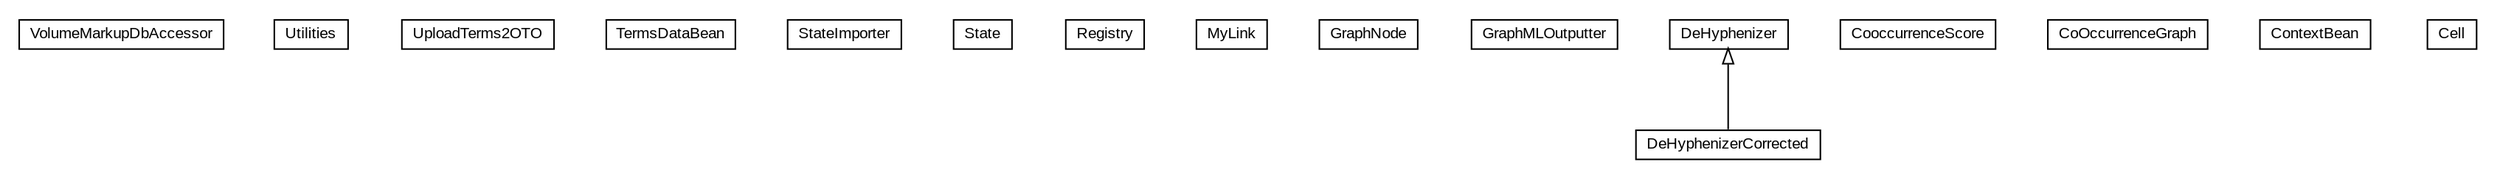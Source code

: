 #!/usr/local/bin/dot
#
# Class diagram 
# Generated by UMLGraph version R5_6-24-gf6e263 (http://www.umlgraph.org/)
#

digraph G {
	edge [fontname="arial",fontsize=10,labelfontname="arial",labelfontsize=10];
	node [fontname="arial",fontsize=10,shape=plaintext];
	nodesep=0.25;
	ranksep=0.5;
	// edu.arizona.biosemantics.semanticmarkup.gui.VolumeMarkupDbAccessor
	c2887 [label=<<table title="edu.arizona.biosemantics.semanticmarkup.gui.VolumeMarkupDbAccessor" border="0" cellborder="1" cellspacing="0" cellpadding="2" port="p" href="./VolumeMarkupDbAccessor.html">
		<tr><td><table border="0" cellspacing="0" cellpadding="1">
<tr><td align="center" balign="center"> VolumeMarkupDbAccessor </td></tr>
		</table></td></tr>
		</table>>, URL="./VolumeMarkupDbAccessor.html", fontname="arial", fontcolor="black", fontsize=10.0];
	// edu.arizona.biosemantics.semanticmarkup.gui.Utilities
	c2888 [label=<<table title="edu.arizona.biosemantics.semanticmarkup.gui.Utilities" border="0" cellborder="1" cellspacing="0" cellpadding="2" port="p" href="./Utilities.html">
		<tr><td><table border="0" cellspacing="0" cellpadding="1">
<tr><td align="center" balign="center"> Utilities </td></tr>
		</table></td></tr>
		</table>>, URL="./Utilities.html", fontname="arial", fontcolor="black", fontsize=10.0];
	// edu.arizona.biosemantics.semanticmarkup.gui.UploadTerms2OTO
	c2889 [label=<<table title="edu.arizona.biosemantics.semanticmarkup.gui.UploadTerms2OTO" border="0" cellborder="1" cellspacing="0" cellpadding="2" port="p" href="./UploadTerms2OTO.html">
		<tr><td><table border="0" cellspacing="0" cellpadding="1">
<tr><td align="center" balign="center"> UploadTerms2OTO </td></tr>
		</table></td></tr>
		</table>>, URL="./UploadTerms2OTO.html", fontname="arial", fontcolor="black", fontsize=10.0];
	// edu.arizona.biosemantics.semanticmarkup.gui.TermsDataBean
	c2890 [label=<<table title="edu.arizona.biosemantics.semanticmarkup.gui.TermsDataBean" border="0" cellborder="1" cellspacing="0" cellpadding="2" port="p" href="./TermsDataBean.html">
		<tr><td><table border="0" cellspacing="0" cellpadding="1">
<tr><td align="center" balign="center"> TermsDataBean </td></tr>
		</table></td></tr>
		</table>>, URL="./TermsDataBean.html", fontname="arial", fontcolor="black", fontsize=10.0];
	// edu.arizona.biosemantics.semanticmarkup.gui.StateImporter
	c2891 [label=<<table title="edu.arizona.biosemantics.semanticmarkup.gui.StateImporter" border="0" cellborder="1" cellspacing="0" cellpadding="2" port="p" href="./StateImporter.html">
		<tr><td><table border="0" cellspacing="0" cellpadding="1">
<tr><td align="center" balign="center"> StateImporter </td></tr>
		</table></td></tr>
		</table>>, URL="./StateImporter.html", fontname="arial", fontcolor="black", fontsize=10.0];
	// edu.arizona.biosemantics.semanticmarkup.gui.State
	c2892 [label=<<table title="edu.arizona.biosemantics.semanticmarkup.gui.State" border="0" cellborder="1" cellspacing="0" cellpadding="2" port="p" href="./State.html">
		<tr><td><table border="0" cellspacing="0" cellpadding="1">
<tr><td align="center" balign="center"> State </td></tr>
		</table></td></tr>
		</table>>, URL="./State.html", fontname="arial", fontcolor="black", fontsize=10.0];
	// edu.arizona.biosemantics.semanticmarkup.gui.Registry
	c2893 [label=<<table title="edu.arizona.biosemantics.semanticmarkup.gui.Registry" border="0" cellborder="1" cellspacing="0" cellpadding="2" port="p" href="./Registry.html">
		<tr><td><table border="0" cellspacing="0" cellpadding="1">
<tr><td align="center" balign="center"> Registry </td></tr>
		</table></td></tr>
		</table>>, URL="./Registry.html", fontname="arial", fontcolor="black", fontsize=10.0];
	// edu.arizona.biosemantics.semanticmarkup.gui.MyLink
	c2894 [label=<<table title="edu.arizona.biosemantics.semanticmarkup.gui.MyLink" border="0" cellborder="1" cellspacing="0" cellpadding="2" port="p" href="./MyLink.html">
		<tr><td><table border="0" cellspacing="0" cellpadding="1">
<tr><td align="center" balign="center"> MyLink </td></tr>
		</table></td></tr>
		</table>>, URL="./MyLink.html", fontname="arial", fontcolor="black", fontsize=10.0];
	// edu.arizona.biosemantics.semanticmarkup.gui.GraphNode
	c2895 [label=<<table title="edu.arizona.biosemantics.semanticmarkup.gui.GraphNode" border="0" cellborder="1" cellspacing="0" cellpadding="2" port="p" href="./GraphNode.html">
		<tr><td><table border="0" cellspacing="0" cellpadding="1">
<tr><td align="center" balign="center"> GraphNode </td></tr>
		</table></td></tr>
		</table>>, URL="./GraphNode.html", fontname="arial", fontcolor="black", fontsize=10.0];
	// edu.arizona.biosemantics.semanticmarkup.gui.GraphMLOutputter
	c2896 [label=<<table title="edu.arizona.biosemantics.semanticmarkup.gui.GraphMLOutputter" border="0" cellborder="1" cellspacing="0" cellpadding="2" port="p" href="./GraphMLOutputter.html">
		<tr><td><table border="0" cellspacing="0" cellpadding="1">
<tr><td align="center" balign="center"> GraphMLOutputter </td></tr>
		</table></td></tr>
		</table>>, URL="./GraphMLOutputter.html", fontname="arial", fontcolor="black", fontsize=10.0];
	// edu.arizona.biosemantics.semanticmarkup.gui.DeHyphenizerCorrected
	c2897 [label=<<table title="edu.arizona.biosemantics.semanticmarkup.gui.DeHyphenizerCorrected" border="0" cellborder="1" cellspacing="0" cellpadding="2" port="p" href="./DeHyphenizerCorrected.html">
		<tr><td><table border="0" cellspacing="0" cellpadding="1">
<tr><td align="center" balign="center"> DeHyphenizerCorrected </td></tr>
		</table></td></tr>
		</table>>, URL="./DeHyphenizerCorrected.html", fontname="arial", fontcolor="black", fontsize=10.0];
	// edu.arizona.biosemantics.semanticmarkup.gui.DeHyphenizer
	c2898 [label=<<table title="edu.arizona.biosemantics.semanticmarkup.gui.DeHyphenizer" border="0" cellborder="1" cellspacing="0" cellpadding="2" port="p" href="./DeHyphenizer.html">
		<tr><td><table border="0" cellspacing="0" cellpadding="1">
<tr><td align="center" balign="center"> DeHyphenizer </td></tr>
		</table></td></tr>
		</table>>, URL="./DeHyphenizer.html", fontname="arial", fontcolor="black", fontsize=10.0];
	// edu.arizona.biosemantics.semanticmarkup.gui.CooccurrenceScore
	c2899 [label=<<table title="edu.arizona.biosemantics.semanticmarkup.gui.CooccurrenceScore" border="0" cellborder="1" cellspacing="0" cellpadding="2" port="p" href="./CooccurrenceScore.html">
		<tr><td><table border="0" cellspacing="0" cellpadding="1">
<tr><td align="center" balign="center"> CooccurrenceScore </td></tr>
		</table></td></tr>
		</table>>, URL="./CooccurrenceScore.html", fontname="arial", fontcolor="black", fontsize=10.0];
	// edu.arizona.biosemantics.semanticmarkup.gui.CoOccurrenceGraph
	c2900 [label=<<table title="edu.arizona.biosemantics.semanticmarkup.gui.CoOccurrenceGraph" border="0" cellborder="1" cellspacing="0" cellpadding="2" port="p" href="./CoOccurrenceGraph.html">
		<tr><td><table border="0" cellspacing="0" cellpadding="1">
<tr><td align="center" balign="center"> CoOccurrenceGraph </td></tr>
		</table></td></tr>
		</table>>, URL="./CoOccurrenceGraph.html", fontname="arial", fontcolor="black", fontsize=10.0];
	// edu.arizona.biosemantics.semanticmarkup.gui.ContextBean
	c2901 [label=<<table title="edu.arizona.biosemantics.semanticmarkup.gui.ContextBean" border="0" cellborder="1" cellspacing="0" cellpadding="2" port="p" href="./ContextBean.html">
		<tr><td><table border="0" cellspacing="0" cellpadding="1">
<tr><td align="center" balign="center"> ContextBean </td></tr>
		</table></td></tr>
		</table>>, URL="./ContextBean.html", fontname="arial", fontcolor="black", fontsize=10.0];
	// edu.arizona.biosemantics.semanticmarkup.gui.Cell
	c2902 [label=<<table title="edu.arizona.biosemantics.semanticmarkup.gui.Cell" border="0" cellborder="1" cellspacing="0" cellpadding="2" port="p" href="./Cell.html">
		<tr><td><table border="0" cellspacing="0" cellpadding="1">
<tr><td align="center" balign="center"> Cell </td></tr>
		</table></td></tr>
		</table>>, URL="./Cell.html", fontname="arial", fontcolor="black", fontsize=10.0];
	//edu.arizona.biosemantics.semanticmarkup.gui.DeHyphenizerCorrected extends edu.arizona.biosemantics.semanticmarkup.gui.DeHyphenizer
	c2898:p -> c2897:p [dir=back,arrowtail=empty];
}

